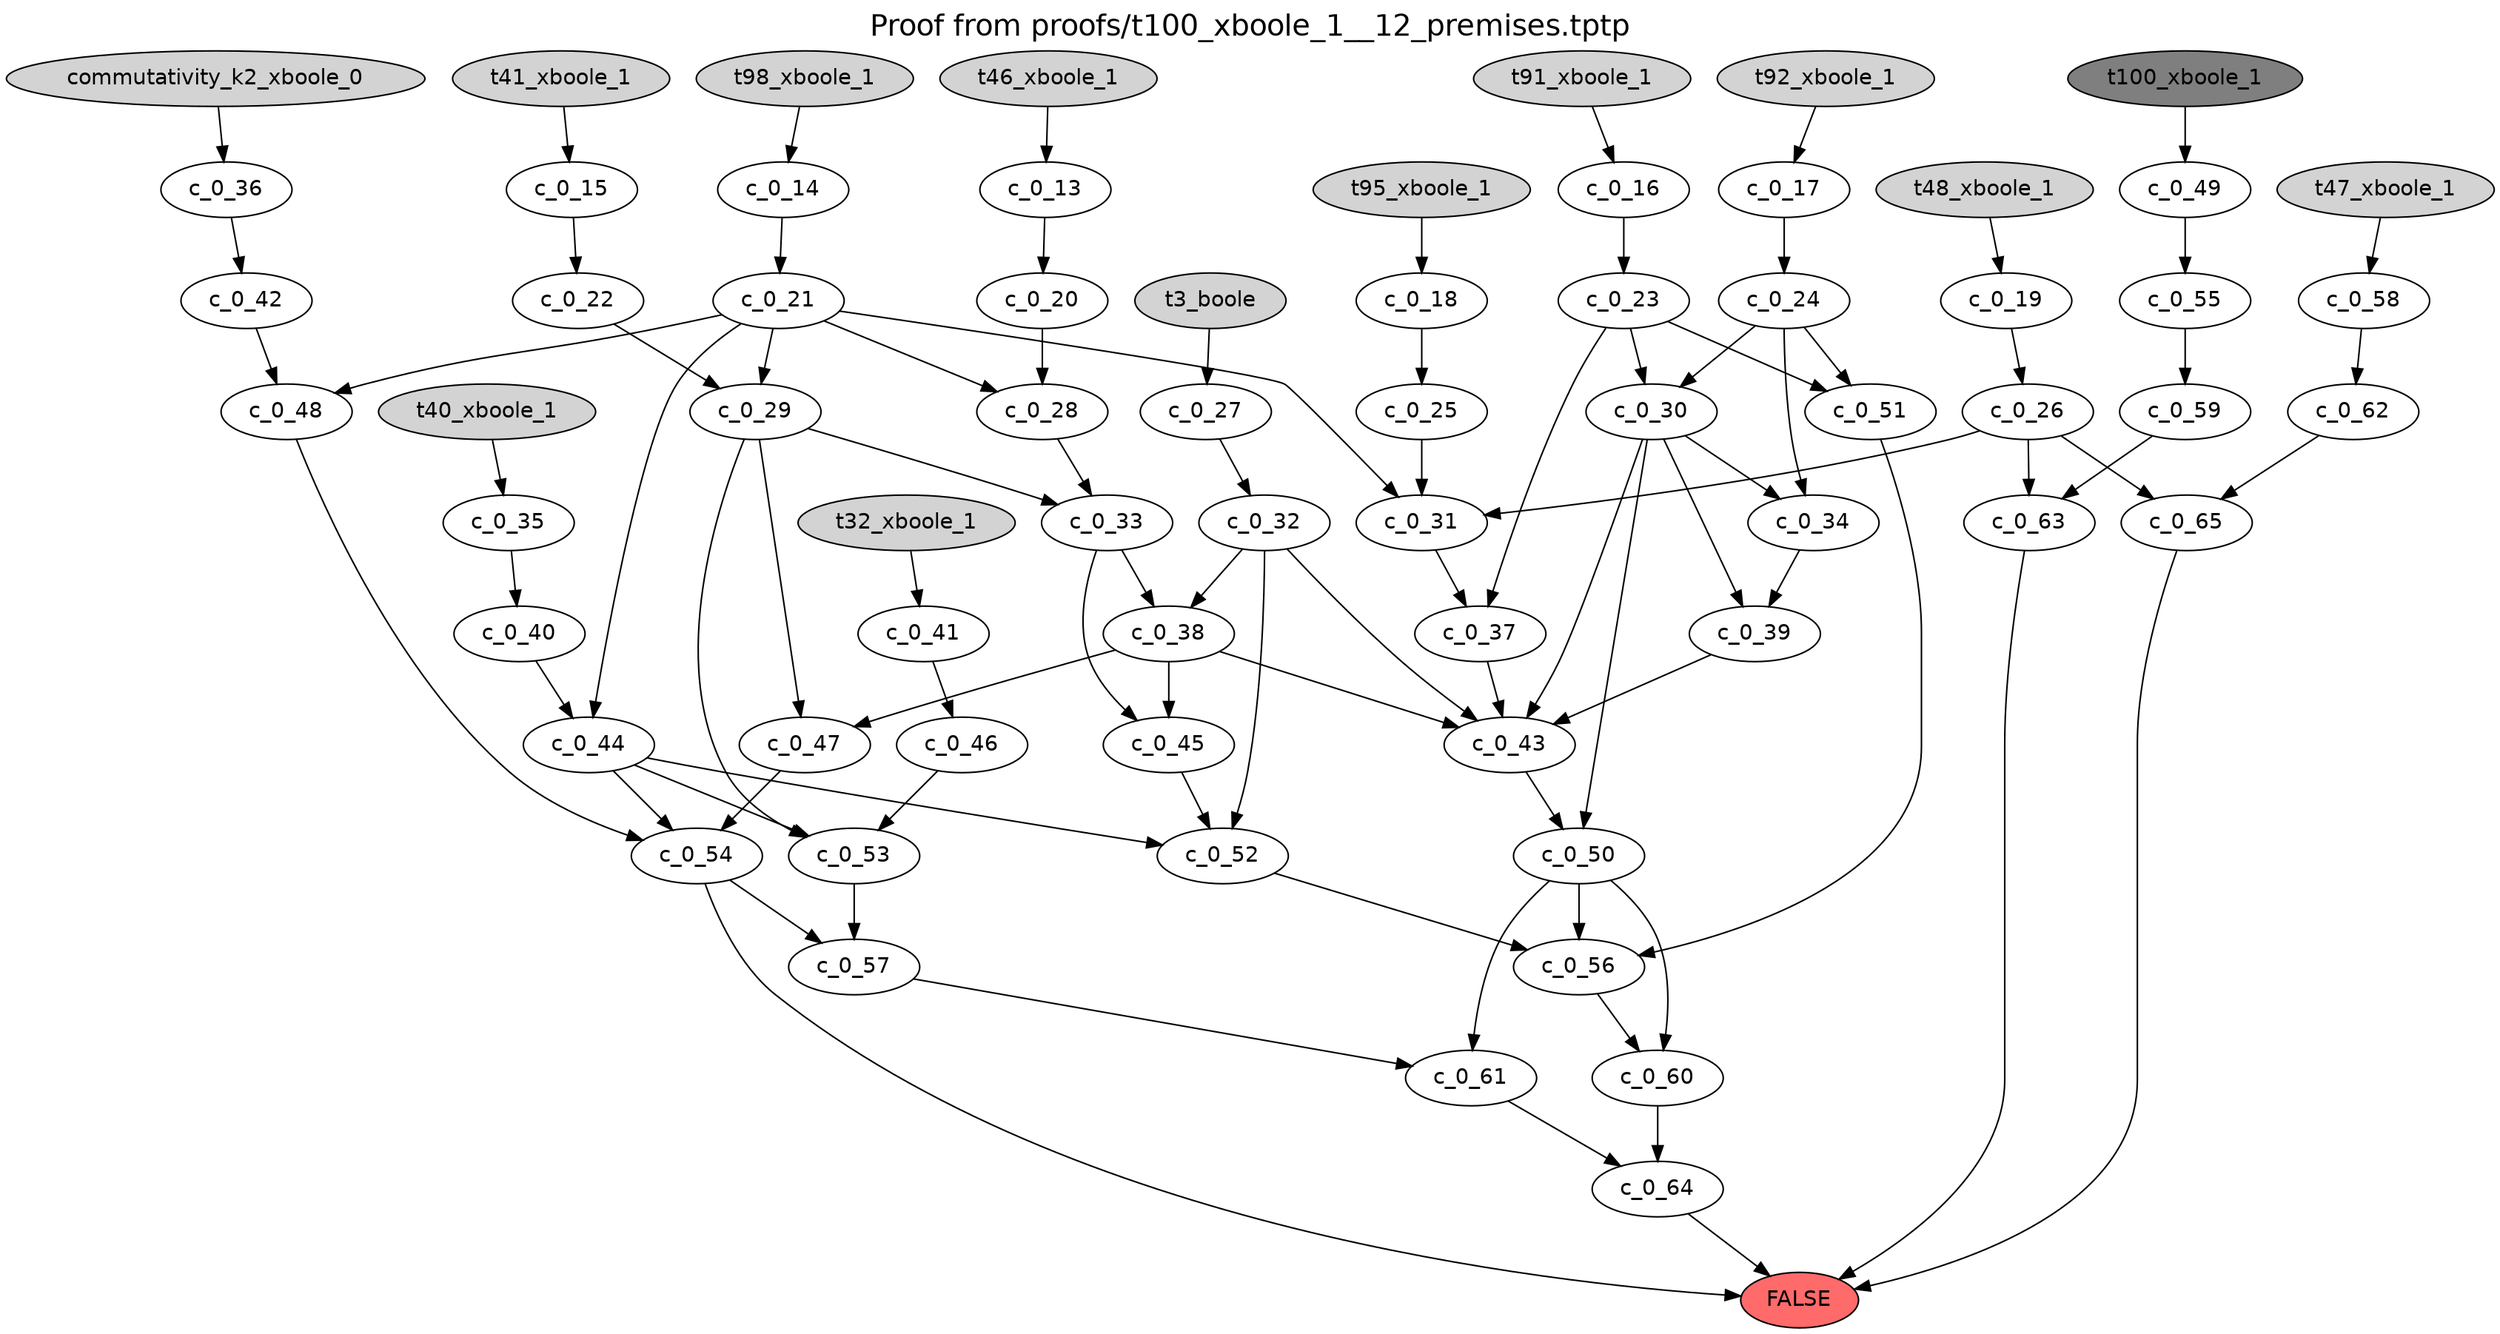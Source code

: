 digraph {
label="Proof from proofs/t100_xboole_1__12_premises.tptp"
labelloc="t"
graph [fontname = "helvetica", fontsize=19]
node [fontname = "helvetica"]
edge [fontname = "helvetica"]
FALSE [style=filled fillcolor=indianred1]
t46_xboole_1 [style=filled]
t98_xboole_1 [style=filled]
t41_xboole_1 [style=filled]
t91_xboole_1 [style=filled]
t92_xboole_1 [style=filled]
t95_xboole_1 [style=filled]
t48_xboole_1 [style=filled]
t3_boole [style=filled]
t40_xboole_1 [style=filled]
commutativity_k2_xboole_0 [style=filled]
t32_xboole_1 [style=filled]
t47_xboole_1 [style=filled]
t100_xboole_1 [style=filled fillcolor=grey50]
"commutativity_k2_xboole_0" -> "c_0_36"
"c_0_38" -> "c_0_45"
"c_0_23" -> "c_0_30"
"c_0_48" -> "c_0_54"
"c_0_31" -> "c_0_37"
"c_0_58" -> "c_0_62"
"c_0_45" -> "c_0_52"
"c_0_64" -> "FALSE"
"c_0_24" -> "c_0_30"
"t46_xboole_1" -> "c_0_13"
"c_0_29" -> "c_0_53"
"c_0_23" -> "c_0_37"
"c_0_46" -> "c_0_53"
"t91_xboole_1" -> "c_0_16"
"c_0_59" -> "c_0_63"
"c_0_19" -> "c_0_26"
"c_0_39" -> "c_0_43"
"c_0_20" -> "c_0_28"
"c_0_51" -> "c_0_56"
"c_0_38" -> "c_0_43"
"t32_xboole_1" -> "c_0_41"
"c_0_47" -> "c_0_54"
"c_0_30" -> "c_0_34"
"c_0_25" -> "c_0_31"
"c_0_35" -> "c_0_40"
"c_0_54" -> "FALSE"
"c_0_26" -> "c_0_31"
"c_0_27" -> "c_0_32"
"c_0_63" -> "FALSE"
"c_0_49" -> "c_0_55"
"t40_xboole_1" -> "c_0_35"
"c_0_30" -> "c_0_50"
"c_0_57" -> "c_0_61"
"c_0_56" -> "c_0_60"
"c_0_26" -> "c_0_65"
"c_0_33" -> "c_0_45"
"t98_xboole_1" -> "c_0_14"
"c_0_21" -> "c_0_29"
"c_0_43" -> "c_0_50"
"c_0_53" -> "c_0_57"
"c_0_62" -> "c_0_65"
"c_0_32" -> "c_0_43"
"c_0_60" -> "c_0_64"
"c_0_15" -> "c_0_22"
"t47_xboole_1" -> "c_0_58"
"c_0_26" -> "c_0_63"
"t48_xboole_1" -> "c_0_19"
"c_0_65" -> "FALSE"
"t100_xboole_1" -> "c_0_49"
"c_0_18" -> "c_0_25"
"c_0_29" -> "c_0_47"
"c_0_44" -> "c_0_54"
"c_0_28" -> "c_0_33"
"c_0_44" -> "c_0_52"
"c_0_29" -> "c_0_33"
"c_0_23" -> "c_0_51"
"c_0_21" -> "c_0_48"
"c_0_14" -> "c_0_21"
"t41_xboole_1" -> "c_0_15"
"c_0_16" -> "c_0_23"
"c_0_21" -> "c_0_28"
"c_0_38" -> "c_0_47"
"c_0_30" -> "c_0_39"
"c_0_21" -> "c_0_31"
"c_0_36" -> "c_0_42"
"c_0_33" -> "c_0_38"
"c_0_30" -> "c_0_43"
"c_0_50" -> "c_0_56"
"t3_boole" -> "c_0_27"
"c_0_21" -> "c_0_44"
"c_0_44" -> "c_0_53"
"c_0_32" -> "c_0_38"
"c_0_55" -> "c_0_59"
"c_0_24" -> "c_0_34"
"c_0_52" -> "c_0_56"
"c_0_61" -> "c_0_64"
"c_0_24" -> "c_0_51"
"c_0_37" -> "c_0_43"
"c_0_13" -> "c_0_20"
"c_0_40" -> "c_0_44"
"c_0_42" -> "c_0_48"
"c_0_54" -> "c_0_57"
"c_0_41" -> "c_0_46"
"c_0_34" -> "c_0_39"
"c_0_17" -> "c_0_24"
"c_0_50" -> "c_0_61"
"c_0_22" -> "c_0_29"
"c_0_32" -> "c_0_52"
"c_0_50" -> "c_0_60"
"t92_xboole_1" -> "c_0_17"
"t95_xboole_1" -> "c_0_18"
}
